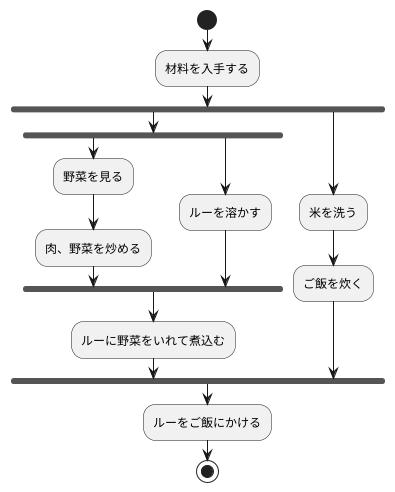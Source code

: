 @startuml
start
:材料を入手する;
fork
fork
:野菜を見る;
:肉、野菜を炒める;
fork again
:ルーを溶かす;
end fork
:ルーに野菜をいれて煮込む;
fork again
:米を洗う;
:ご飯を炊く;
end fork
:ルーをご飯にかける;
stop
@enduml